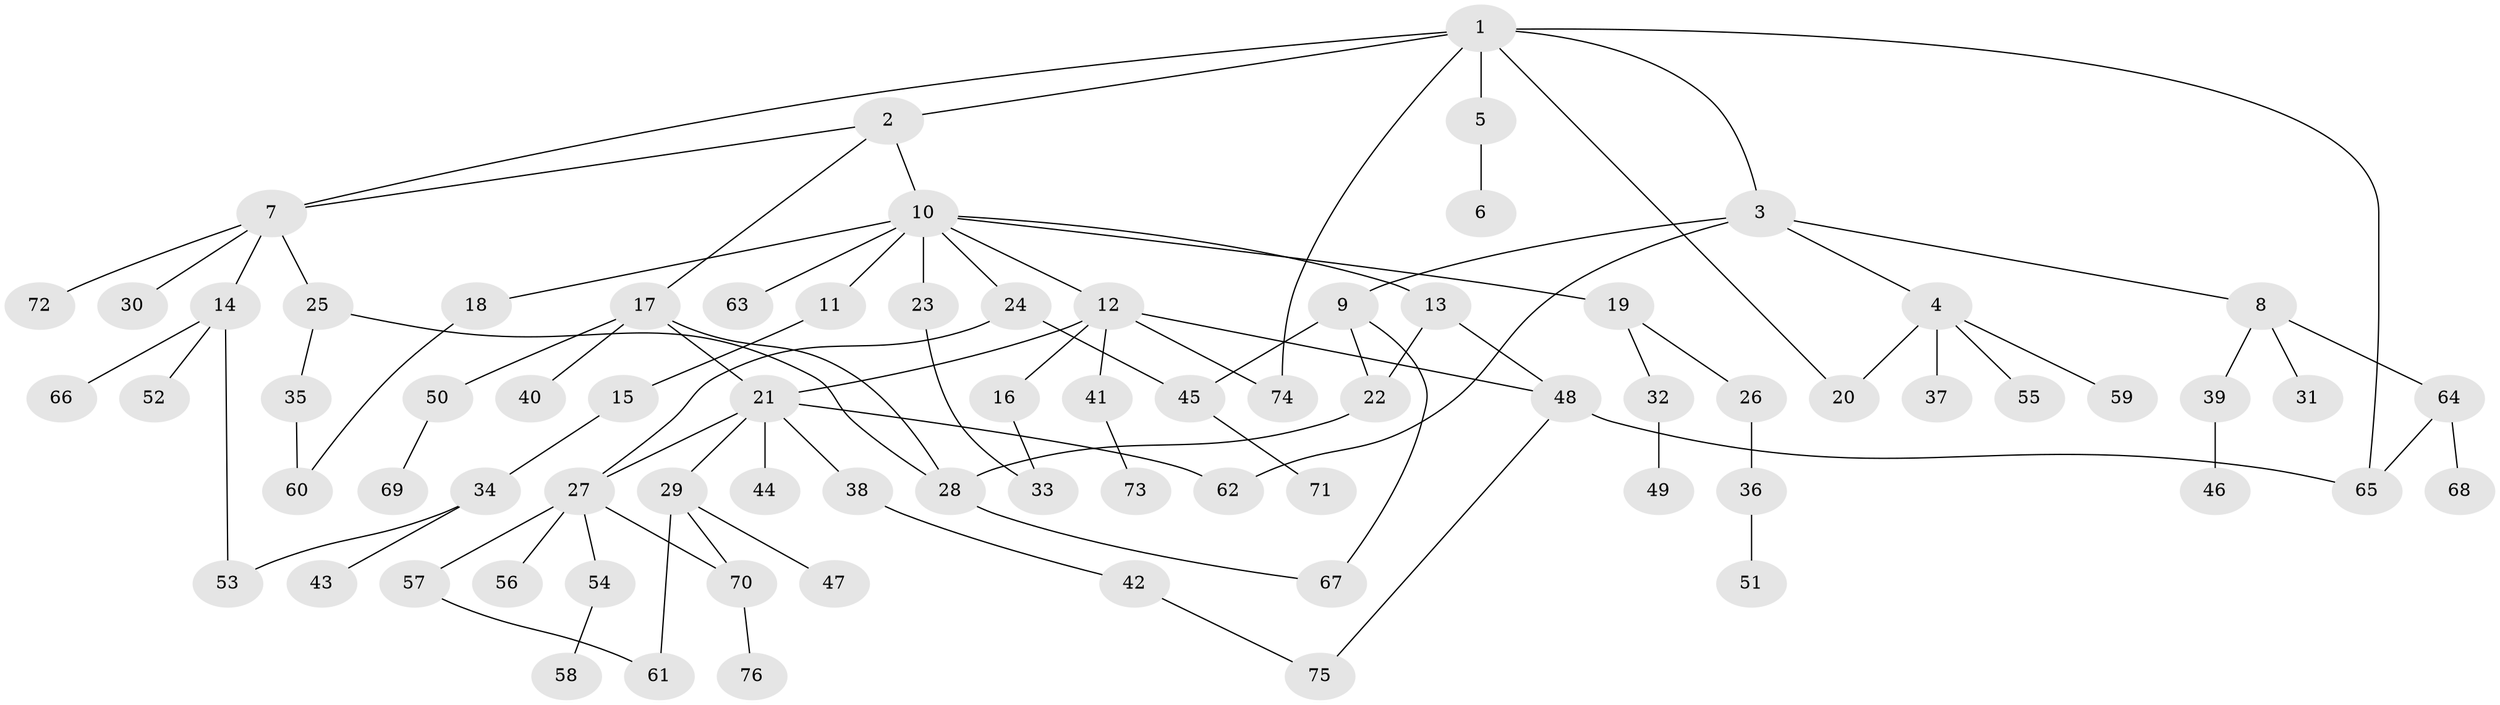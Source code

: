 // coarse degree distribution, {7: 0.021739130434782608, 4: 0.08695652173913043, 1: 0.2391304347826087, 2: 0.32608695652173914, 3: 0.17391304347826086, 5: 0.08695652173913043, 6: 0.043478260869565216, 8: 0.021739130434782608}
// Generated by graph-tools (version 1.1) at 2025/36/03/04/25 23:36:12]
// undirected, 76 vertices, 95 edges
graph export_dot {
  node [color=gray90,style=filled];
  1;
  2;
  3;
  4;
  5;
  6;
  7;
  8;
  9;
  10;
  11;
  12;
  13;
  14;
  15;
  16;
  17;
  18;
  19;
  20;
  21;
  22;
  23;
  24;
  25;
  26;
  27;
  28;
  29;
  30;
  31;
  32;
  33;
  34;
  35;
  36;
  37;
  38;
  39;
  40;
  41;
  42;
  43;
  44;
  45;
  46;
  47;
  48;
  49;
  50;
  51;
  52;
  53;
  54;
  55;
  56;
  57;
  58;
  59;
  60;
  61;
  62;
  63;
  64;
  65;
  66;
  67;
  68;
  69;
  70;
  71;
  72;
  73;
  74;
  75;
  76;
  1 -- 2;
  1 -- 3;
  1 -- 5;
  1 -- 20;
  1 -- 65;
  1 -- 74;
  1 -- 7;
  2 -- 7;
  2 -- 10;
  2 -- 17;
  3 -- 4;
  3 -- 8;
  3 -- 9;
  3 -- 62;
  4 -- 37;
  4 -- 55;
  4 -- 59;
  4 -- 20;
  5 -- 6;
  7 -- 14;
  7 -- 25;
  7 -- 30;
  7 -- 72;
  8 -- 31;
  8 -- 39;
  8 -- 64;
  9 -- 22;
  9 -- 45;
  9 -- 67;
  10 -- 11;
  10 -- 12;
  10 -- 13;
  10 -- 18;
  10 -- 19;
  10 -- 23;
  10 -- 24;
  10 -- 63;
  11 -- 15;
  12 -- 16;
  12 -- 41;
  12 -- 21;
  12 -- 74;
  12 -- 48;
  13 -- 48;
  13 -- 22;
  14 -- 52;
  14 -- 53;
  14 -- 66;
  15 -- 34;
  16 -- 33;
  17 -- 21;
  17 -- 40;
  17 -- 50;
  17 -- 28;
  18 -- 60;
  19 -- 26;
  19 -- 32;
  21 -- 27;
  21 -- 29;
  21 -- 38;
  21 -- 44;
  21 -- 62;
  22 -- 28;
  23 -- 33;
  24 -- 45;
  24 -- 27;
  25 -- 35;
  25 -- 28;
  26 -- 36;
  27 -- 54;
  27 -- 56;
  27 -- 57;
  27 -- 70;
  28 -- 67;
  29 -- 47;
  29 -- 61;
  29 -- 70;
  32 -- 49;
  34 -- 43;
  34 -- 53;
  35 -- 60;
  36 -- 51;
  38 -- 42;
  39 -- 46;
  41 -- 73;
  42 -- 75;
  45 -- 71;
  48 -- 65;
  48 -- 75;
  50 -- 69;
  54 -- 58;
  57 -- 61;
  64 -- 68;
  64 -- 65;
  70 -- 76;
}
